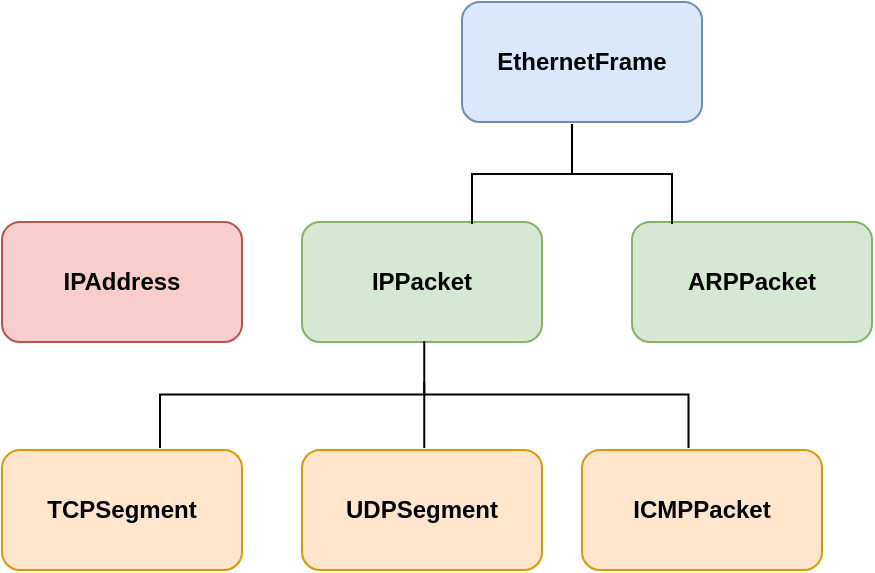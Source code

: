<mxfile version="20.3.0" type="github">
  <diagram id="pFrUCrIVSA07nVixNRKJ" name="Page-1">
    <mxGraphModel dx="1209" dy="652" grid="1" gridSize="10" guides="1" tooltips="1" connect="1" arrows="1" fold="1" page="1" pageScale="1" pageWidth="850" pageHeight="1100" math="0" shadow="0">
      <root>
        <mxCell id="0" />
        <mxCell id="1" parent="0" />
        <mxCell id="TGutVpatn3XHoCrsepDR-1" value="EthernetFrame" style="rounded=1;whiteSpace=wrap;html=1;fillColor=#dae8fc;strokeColor=#6c8ebf;fontStyle=1;fontSize=12;" vertex="1" parent="1">
          <mxGeometry x="340" y="160" width="120" height="60" as="geometry" />
        </mxCell>
        <mxCell id="TGutVpatn3XHoCrsepDR-2" value="IPPacket" style="rounded=1;whiteSpace=wrap;html=1;fillColor=#d5e8d4;strokeColor=#82b366;fontStyle=1;fontSize=12;" vertex="1" parent="1">
          <mxGeometry x="260" y="270" width="120" height="60" as="geometry" />
        </mxCell>
        <mxCell id="TGutVpatn3XHoCrsepDR-3" value="ARPPacket" style="rounded=1;whiteSpace=wrap;html=1;fillColor=#d5e8d4;strokeColor=#82b366;fontStyle=1;fontSize=12;" vertex="1" parent="1">
          <mxGeometry x="425" y="270" width="120" height="60" as="geometry" />
        </mxCell>
        <mxCell id="TGutVpatn3XHoCrsepDR-4" value="TCPSegment" style="rounded=1;whiteSpace=wrap;html=1;fillColor=#ffe6cc;strokeColor=#d79b00;fontStyle=1;fontSize=12;" vertex="1" parent="1">
          <mxGeometry x="110" y="384" width="120" height="60" as="geometry" />
        </mxCell>
        <mxCell id="TGutVpatn3XHoCrsepDR-5" value="UDPSegment" style="rounded=1;whiteSpace=wrap;html=1;fillColor=#ffe6cc;strokeColor=#d79b00;fontStyle=1;fontSize=12;" vertex="1" parent="1">
          <mxGeometry x="260" y="384" width="120" height="60" as="geometry" />
        </mxCell>
        <mxCell id="TGutVpatn3XHoCrsepDR-6" value="ICMPPacket" style="rounded=1;whiteSpace=wrap;html=1;fillColor=#ffe6cc;strokeColor=#d79b00;fontStyle=1;fontSize=12;" vertex="1" parent="1">
          <mxGeometry x="400" y="384" width="120" height="60" as="geometry" />
        </mxCell>
        <mxCell id="TGutVpatn3XHoCrsepDR-7" value="" style="strokeWidth=1;html=1;shape=mxgraph.flowchart.annotation_2;align=left;labelPosition=right;pointerEvents=1;fontSize=12;rotation=90;" vertex="1" parent="1">
          <mxGeometry x="370" y="196" width="50" height="100" as="geometry" />
        </mxCell>
        <mxCell id="TGutVpatn3XHoCrsepDR-8" value="" style="strokeWidth=1;html=1;shape=mxgraph.flowchart.annotation_2;align=left;labelPosition=right;pointerEvents=1;fontSize=12;rotation=90;" vertex="1" parent="1">
          <mxGeometry x="294.38" y="224.13" width="53.5" height="264.25" as="geometry" />
        </mxCell>
        <mxCell id="TGutVpatn3XHoCrsepDR-10" value="" style="endArrow=none;html=1;rounded=0;fontSize=12;exitX=1;exitY=0.5;exitDx=0;exitDy=0;exitPerimeter=0;entryX=0.383;entryY=0.5;entryDx=0;entryDy=0;entryPerimeter=0;" edge="1" parent="1" source="TGutVpatn3XHoCrsepDR-8" target="TGutVpatn3XHoCrsepDR-8">
          <mxGeometry width="50" height="50" relative="1" as="geometry">
            <mxPoint x="400" y="360" as="sourcePoint" />
            <mxPoint x="450" y="310" as="targetPoint" />
          </mxGeometry>
        </mxCell>
        <mxCell id="TGutVpatn3XHoCrsepDR-11" value="IPAddress" style="rounded=1;whiteSpace=wrap;html=1;fillColor=#f8cecc;strokeColor=#b85450;fontStyle=1;fontSize=12;" vertex="1" parent="1">
          <mxGeometry x="110" y="270" width="120" height="60" as="geometry" />
        </mxCell>
      </root>
    </mxGraphModel>
  </diagram>
</mxfile>
